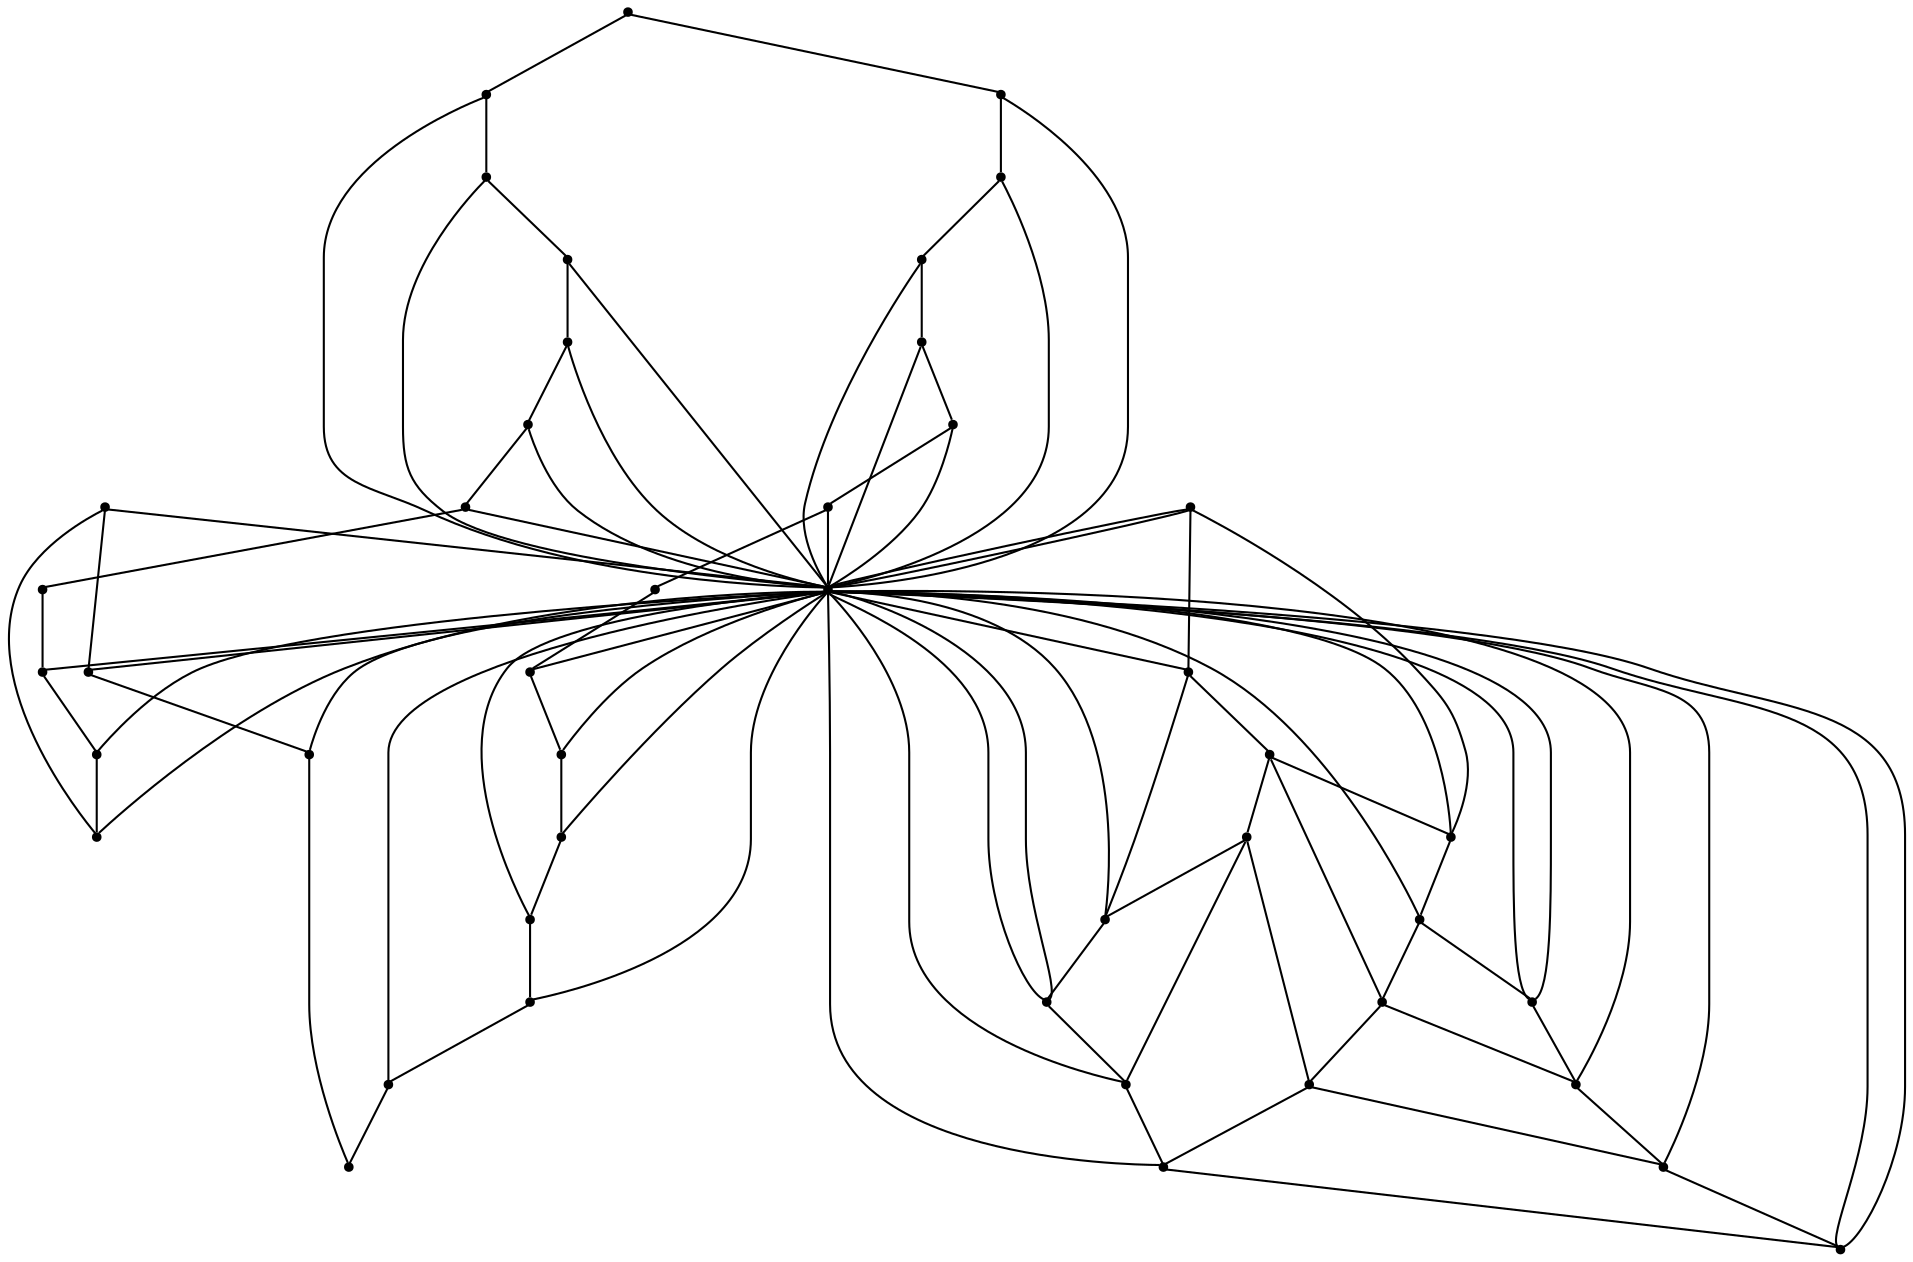 graph {
  node [shape=point,comment="{\"directed\":false,\"doi\":\"10.1007/978-3-642-25878-7_12\",\"figure\":\"2 (2)\"}"]

  v0 [pos="1120.6540889176986,1493.604607366409"]
  v1 [pos="1120.6540889176986,1360.2500624836337"]
  v2 [pos="987.210675516841,1493.604607366409"]
  v3 [pos="987.210675516841,1426.9273349250216"]
  v4 [pos="987.210675516841,1360.2500624836339"]
  v5 [pos="987.210675516841,1560.281879807797"]
  v6 [pos="787.0454599693418,1360.2500624836339"]
  v7 [pos="720.3237214535087,1293.572790042246"]
  v8 [pos="1120.6540889176986,1426.9273349250213"]
  v9 [pos="1120.6540889176986,1626.9591522491844"]
  v10 [pos="1120.6540889176986,1693.636424690572"]
  v11 [pos="1120.6540889176986,1560.2818798077967"]
  v12 [pos="1120.6540889176986,1293.572790042246"]
  v13 [pos="1120.6540889176986,1226.8955176008583"]
  v14 [pos="1053.932414032674,1693.636424690572"]
  v15 [pos="1053.932414032674,1226.8955176008583"]
  v16 [pos="987.2106755168411,1226.8955176008583"]
  v17 [pos="987.210675516841,1693.636424690572"]
  v18 [pos="920.4889370010078,1560.2818798077967"]
  v19 [pos="920.4889370010078,1426.9273349250213"]
  v20 [pos="920.4889370010079,1360.2500624836339"]
  v21 [pos="920.4889370010078,1493.6046073664093"]
  v22 [pos="920.4889370010079,1226.8955176008585"]
  v23 [pos="920.4889370010079,1693.636424690572"]
  v24 [pos="853.767198485175,1693.6364246905723"]
  v25 [pos="853.767198485175,1360.2500624836339"]
  v26 [pos="853.767198485175,1426.9273349250216"]
  v27 [pos="853.767198485175,1493.604607366409"]
  v28 [pos="787.0454599693418,1426.9273349250213"]
  v29 [pos="853.767198485175,1560.281879807797"]
  v30 [pos="853.767198485175,1226.8955176008583"]
  v31 [pos="787.0454599693418,1693.636424690572"]
  v32 [pos="787.0454599693418,1493.604607366409"]
  v33 [pos="787.0454599693418,1560.2818798077967"]
  v34 [pos="787.0454599693418,1226.8955176008583"]
  v35 [pos="720.3237214535087,1226.8955176008583"]
  v36 [pos="720.3237214535088,1693.636424690572"]
  v37 [pos="653.6019829376756,1626.9591522491846"]
  v38 [pos="653.6019829376756,1693.636424690572"]
  v39 [pos="653.6019829376756,1560.281879807797"]
  v40 [pos="653.6019829376756,1493.604607366409"]
  v41 [pos="653.6019829376756,1426.9273349250213"]
  v42 [pos="653.6019829376758,1360.2500624836339"]
  v43 [pos="653.6019829376756,1293.5727900422462"]
  v44 [pos="653.6019829376758,1226.8955176008585"]

  v0 -- v7 [id="-1",pos="1120.6540889176986,1493.604607366409 1117.844578945407,1491.4366869761116 1117.603174595002,1490.0775892034803 1116.9594296605887,1486.4533284764636 1114.8993186088494,1474.8555669732061 1110.7834234003399,1451.6602983202997 1106.851039443165,1431.0819467721649 1102.9186554859903,1410.5079192353808 1099.1780547852384,1392.5467391456264 1090.5667702271091,1375.3356478484045 1081.9554856689801,1358.1287533857287 1068.4777168868266,1341.6635540464931 1050.1334002498397,1328.944856188983 1031.789083612853,1316.2261583314728 1008.5782827518414,1307.2455682865955 975.2590916734063,1301.6364353271774 941.9399005949712,1296.0229783564087 898.512446560729,1293.7809784710992 853.9589817415975,1292.8433038920311 809.4097165558185,1291.9098261475094 763.7345042159583,1292.2806737092296 740.894798229352,1292.4682594957649 720.3237214535087,1293.572790042246 720.3237214535087,1293.572790042246 720.3237214535087,1293.572790042246"]
  v39 -- v7 [id="-2",pos="653.6019829376756,1560.281879807797 720.3237214535087,1293.572790042246 720.3237214535087,1293.572790042246 720.3237214535087,1293.572790042246"]
  v31 -- v24 [id="-3",pos="787.0454599693418,1693.636424690572 853.767198485175,1693.6364246905723 853.767198485175,1693.6364246905723 853.767198485175,1693.6364246905723"]
  v24 -- v23 [id="-4",pos="853.767198485175,1693.6364246905723 920.4889370010079,1693.636424690572 920.4889370010079,1693.636424690572 920.4889370010079,1693.636424690572"]
  v23 -- v17 [id="-5",pos="920.4889370010079,1693.636424690572 987.210675516841,1693.636424690572 987.210675516841,1693.636424690572 987.210675516841,1693.636424690572"]
  v17 -- v14 [id="-6",pos="987.210675516841,1693.636424690572 1053.932414032674,1693.636424690572 1053.932414032674,1693.636424690572 1053.932414032674,1693.636424690572"]
  v14 -- v10 [id="-7",pos="1053.932414032674,1693.636424690572 1120.6540889176986,1693.636424690572 1120.6540889176986,1693.636424690572 1120.6540889176986,1693.636424690572"]
  v44 -- v35 [id="-8",pos="653.6019829376758,1226.8955176008585 720.3237214535087,1226.8955176008583 720.3237214535087,1226.8955176008583 720.3237214535087,1226.8955176008583"]
  v35 -- v34 [id="-9",pos="720.3237214535087,1226.8955176008583 787.0454599693418,1226.8955176008583 787.0454599693418,1226.8955176008583 787.0454599693418,1226.8955176008583"]
  v34 -- v30 [id="-10",pos="787.0454599693418,1226.8955176008583 853.767198485175,1226.8955176008583 853.767198485175,1226.8955176008583 853.767198485175,1226.8955176008583"]
  v30 -- v22 [id="-11",pos="853.767198485175,1226.8955176008583 920.4889370010079,1226.8955176008585 920.4889370010079,1226.8955176008585 920.4889370010079,1226.8955176008585"]
  v22 -- v16 [id="-12",pos="920.4889370010079,1226.8955176008585 987.2106755168411,1226.8955176008583 987.2106755168411,1226.8955176008583 987.2106755168411,1226.8955176008583"]
  v16 -- v15 [id="-13",pos="987.2106755168411,1226.8955176008583 1053.932414032674,1226.8955176008583 1053.932414032674,1226.8955176008583 1053.932414032674,1226.8955176008583"]
  v15 -- v13 [id="-14",pos="1053.932414032674,1226.8955176008583 1120.6540889176986,1226.8955176008583 1120.6540889176986,1226.8955176008583 1120.6540889176986,1226.8955176008583"]
  v44 -- v43 [id="-15",pos="653.6019829376758,1226.8955176008585 653.6019829376756,1293.5727900422462 653.6019829376756,1293.5727900422462 653.6019829376756,1293.5727900422462"]
  v43 -- v42 [id="-16",pos="653.6019829376756,1293.5727900422462 653.6019829376758,1360.2500624836339 653.6019829376758,1360.2500624836339 653.6019829376758,1360.2500624836339"]
  v42 -- v41 [id="-17",pos="653.6019829376758,1360.2500624836339 653.6019829376756,1426.9273349250213 653.6019829376756,1426.9273349250213 653.6019829376756,1426.9273349250213"]
  v41 -- v40 [id="-18",pos="653.6019829376756,1426.9273349250213 653.6019829376756,1493.604607366409 653.6019829376756,1493.604607366409 653.6019829376756,1493.604607366409"]
  v40 -- v39 [id="-19",pos="653.6019829376756,1493.604607366409 653.6019829376756,1560.281879807797 653.6019829376756,1560.281879807797 653.6019829376756,1560.281879807797"]
  v39 -- v37 [id="-20",pos="653.6019829376756,1560.281879807797 653.6019829376756,1626.9591522491846 653.6019829376756,1626.9591522491846 653.6019829376756,1626.9591522491846"]
  v37 -- v38 [id="-21",pos="653.6019829376756,1626.9591522491846 653.6019829376756,1693.636424690572 653.6019829376756,1693.636424690572 653.6019829376756,1693.636424690572"]
  v7 -- v31 [id="-22",pos="720.3237214535087,1293.572790042246 714.1310439214673,1342.976145845023 714.1310439214673,1342.976145845023 714.1310439214673,1342.976145845023 709.0769124435639,1388.8043073216427 698.9685222261402,1480.4688967671705 695.0361382689654,1535.090062502132 691.1078903143346,1589.7112282370938 693.3514489866003,1607.297363930582 709.8233654565349,1627.4964742479042 726.2994815598219,1647.6996542229683 756.9956198248814,1670.5240753141545 772.3457887740873,1681.9342510308768 787.6959577232932,1693.344426747599 772.3457887740873,1681.9342510308768 772.3457887740873,1681.9342510308768 787.0454599693418,1693.636424690572 787.0454599693418,1693.636424690572 787.0454599693418,1693.636424690572"]
  v7 -- v36 [id="-23",pos="720.3237214535087,1293.572790042246 715.4404386960748,1330.2575751643171 715.4404386960748,1330.2575751643171 715.4404386960748,1330.2575751643171 709.4480073179691,1365.6131083264781 697.4714801976539,1436.320232169863 689.0478428934036,1488.5119394097842 680.6242055891533,1540.7035194729008 675.7577213651286,1574.3714164402659 681.5625054893557,1605.4721224333919 687.3672896135826,1636.5729556033223 703.8475417194135,1665.1065977990136 712.0835317697849,1679.3713840679884 720.3237214535088,1693.636424690572 720.3237214535088,1693.636424690572 720.3237214535088,1693.636424690572"]
  v7 -- v4 [id="-24",pos="720.3237214535087,1293.572790042246 987.210675516841,1360.2500624836339 987.210675516841,1360.2500624836339 987.210675516841,1360.2500624836339"]
  v7 -- v3 [id="-25",pos="720.3237214535087,1293.572790042246 762.8464090235587,1297.4357854768298 762.8464090235587,1297.4357854768298 762.8464090235587,1297.4357854768298 805.1479795345282,1301.7365234722645 889.7594561923632,1310.3420691208755 939.9259218792989,1318.1975259769538 990.0923239354263,1326.057052490774 1005.8135877590374,1333.1622933775154 1015.5466198378952,1346.8186658140935 1025.2838515501053,1360.4750382506716 1029.0244522508572,1380.6782182257357 1023.4114513830531,1395.2680684068355 1017.7943145127049,1409.8619882456771 1002.8195037020649,1418.8385086328126 995.3299030338562,1423.3309020725242 987.210675516841,1426.9273349250216 987.210675516841,1426.9273349250216 987.210675516841,1426.9273349250216"]
  v7 -- v14 [id="-26",pos="720.3237214535087,1293.572790042246 720.6823446894738,1337.1794270990695 720.6823446894738,1337.1794270990695 720.6823446894738,1337.1794270990695 722.17938671796,1379.4528697150454 725.1735344057408,1464.0080214392854 727.6046767010771,1509.6485971293698 730.040082260574,1555.2932424771961 731.9124824276261,1562.0277629790219 734.7189192307198,1569.883092658296 737.5295556671659,1577.7427463489205 741.2701563679179,1586.7191395592515 745.7655457175374,1594.5786660730719 750.2567354338046,1602.4341229291501 755.4985777963951,1609.1685162541714 764.297509608403,1614.7819732249402 773.0964414204108,1620.3911061843585 785.4482630484835,1624.88349962407 807.7250272734534,1629.9343264120373 830.0017278676149,1634.9851532000043 862.194971791969,1640.594413336227 905.0636836979271,1651.6336143144247 947.9282596013412,1662.6687456348807 1001.464103853007,1679.1296209627656 1028.2319941634357,1687.3601222151103 1054.9999481046727,1695.5906234674549 1028.2319941634357,1687.3601222151103 1028.2319941634357,1687.3601222151103 1053.932414032674,1693.636424690572 1053.932414032674,1693.636424690572 1053.932414032674,1693.636424690572"]
  v7 -- v9 [id="-27",pos="720.3237214535087,1293.572790042246 731.5370606582518,1293.401864417091 731.5370606582518,1293.401864417091 731.5370606582518,1293.401864417091 745.0148930712139,1293.031016855371 771.9704942663298,1292.280800886034 792.3747946934391,1292.093342276303 812.7791587513568,1291.9099533243138 826.6280860387242,1292.280800886034 841.7906077340513,1292.8434310688356 856.9531294293785,1293.4059340748329 873.429181901857,1294.1519532096236 887.841114581669,1294.9020420021561 902.257183264025,1295.6480611369468 914.6090048920977,1296.3981499294794 926.9650897843311,1297.5190862837321 939.3169114124038,1298.640149814789 951.6729326738289,1300.1404545766586 963.2783649197388,1302.007410065702 974.8837971656487,1303.8784352124871 985.7385767652352,1306.124631932343 997.3440090111451,1309.675281135245 1008.953577259599,1313.2299999958889 1021.3053988876717,1318.0974378318667 1031.0426305998817,1322.3981758273014 1040.7756626787395,1326.7029834804778 1047.88570557503,1330.4410912931107 1054.624589966107,1335.866962477344 1061.3634743571836,1341.2928336615776 1067.731200243047,1348.398074548319 1074.4700846341239,1358.4997281242534 1081.2090962868174,1368.601254523383 1088.3190755522994,1381.6991936117058 1092.0638758864038,1396.1014580062701 1095.8085489588914,1410.5079192353808 1096.1797710949133,1426.2188329475375 1096.3673547179837,1453.1564062476232 1096.555065602671,1480.0939795477086 1096.555065602671,1518.2542699547853 1100.6751604445328,1549.1217336885852 1104.7910556530426,1579.9848734110346 1113.0311180751496,1603.5553136370117 1117.1470132836591,1615.34053375 1121.267108125521,1627.1257538629886 1117.1470132836591,1615.34053375 1117.1470132836591,1615.34053375 1120.6540889176986,1626.9591522491844 1120.6540889176986,1626.9591522491844 1120.6540889176986,1626.9591522491844"]
  v6 -- v7 [id="-28",pos="787.0454599693418,1360.2500624836339 720.3237214535087,1293.572790042246 720.3237214535087,1293.572790042246 720.3237214535087,1293.572790042246"]
  v30 -- v7 [id="-29",pos="853.767198485175,1226.8955176008583 720.3237214535087,1293.572790042246 720.3237214535087,1293.572790042246 720.3237214535087,1293.572790042246"]
  v27 -- v29 [id="-30",pos="853.767198485175,1493.604607366409 853.767198485175,1560.281879807797 853.767198485175,1560.281879807797 853.767198485175,1560.281879807797"]
  v27 -- v21 [id="-31",pos="853.767198485175,1493.604607366409 920.4889370010078,1493.6046073664093 920.4889370010078,1493.6046073664093 920.4889370010078,1493.6046073664093"]
  v26 -- v28 [id="-32",pos="853.767198485175,1426.9273349250216 787.0454599693418,1426.9273349250213 787.0454599693418,1426.9273349250213 787.0454599693418,1426.9273349250213"]
  v26 -- v19 [id="-33",pos="853.767198485175,1426.9273349250216 920.4889370010078,1426.9273349250213 920.4889370010078,1426.9273349250213 920.4889370010078,1426.9273349250213"]
  v26 -- v27 [id="-34",pos="853.767198485175,1426.9273349250216 853.767198485175,1493.604607366409 853.767198485175,1493.604607366409 853.767198485175,1493.604607366409"]
  v25 -- v26 [id="-35",pos="853.767198485175,1360.2500624836339 853.767198485175,1426.9273349250216 853.767198485175,1426.9273349250216 853.767198485175,1426.9273349250216"]
  v24 -- v7 [id="-36",pos="853.767198485175,1693.6364246905723 839.9182075669992,1688.297796794178 839.9182075669992,1688.297796794178 839.9182075669992,1688.297796794178 825.881633025753,1682.1217096406078 797.8042843099086,1669.7781833561683 773.0963777896025,1654.809091944256 748.3885349001047,1639.84419736689 727.0458709419847,1622.262258507948 716.5663858501558,1587.469228351784 706.0827647557829,1552.672001361074 706.4539232609965,1500.6720767422346 709.0769124435639,1449.4139744236395 711.6957019927788,1398.1599417627863 716.5622498476118,1347.6519282367237 718.993392142948,1322.3979214736926 720.3237214535087,1293.572790042246 720.3237214535087,1293.572790042246 720.3237214535087,1293.572790042246"]
  v23 -- v7 [id="-37",pos="920.4889370010079,1693.636424690572 898.3247993068503,1689.0436887521644 898.3247993068503,1689.0436887521644 898.3247993068503,1689.0436887521644 876.4233932204463,1681.3716208480753 832.6205810476383,1666.035878708989 803.2296379238339,1653.3129840169327 773.842894433382,1640.5942861594226 758.8680199919336,1630.4926325834883 746.5119987305086,1614.4068016518695 734.1601134716275,1598.3167738857048 724.4229453902258,1576.2465112447928 719.1811030276351,1555.2932424771961 713.9434602983969,1534.3440433673413 713.1928076520734,1514.5117109539972 714.5064020600332,1471.863223941755 715.8157968346407,1429.210667271771 719.1853026609875,1363.7419560028886 720.8699919433525,1331.0034671223034 720.3237214535087,1293.572790042246 720.3237214535087,1293.572790042246 720.3237214535087,1293.572790042246"]
  v19 -- v20 [id="-38",pos="920.4889370010078,1426.9273349250213 920.4889370010079,1360.2500624836339 920.4889370010079,1360.2500624836339 920.4889370010079,1360.2500624836339"]
  v3 -- v2 [id="-39",pos="987.210675516841,1426.9273349250216 987.210675516841,1493.604607366409 987.210675516841,1493.604607366409 987.210675516841,1493.604607366409"]
  v2 -- v5 [id="-40",pos="987.210675516841,1493.604607366409 987.210675516841,1560.281879807797 987.210675516841,1560.281879807797 987.210675516841,1560.281879807797"]
  v5 -- v7 [id="-41",pos="987.210675516841,1560.281879807797 999.825356014284,1555.3934577990876 999.825356014284,1555.3934577990876 999.825356014284,1555.3934577990876 1011.8060827679515,1549.405083608857 1035.763336641934,1537.4364745438793 1055.980053445973,1514.0536201044376 1076.1967702500122,1490.6706384881916 1092.6728227224905,1455.8776083320279 1093.7946338740278,1423.143316285989 1094.916317763948,1390.4047002285993 1080.6921595996316,1359.7290191158809 1056.7306424614883,1338.9632089580152 1032.7691889541532,1318.1973988001494 999.0789030013128,1307.3498532662288 963.3243699941892,1301.9239820819953 927.5740366204179,1296.498110897762 889.7595198231717,1296.498110897762 848.9549913406885,1295.7480221052294 808.1463268556614,1295.0020029704388 764.343451052045,1293.5060222199197 742.4421085964494,1292.7558062505827 720.3237214535087,1293.572790042246 720.3237214535087,1293.572790042246 720.3237214535087,1293.572790042246"]
  v13 -- v12 [id="-43",pos="1120.6540889176986,1226.8955176008583 1120.6540889176986,1293.572790042246 1120.6540889176986,1293.572790042246 1120.6540889176986,1293.572790042246"]
  v12 -- v1 [id="-44",pos="1120.6540889176986,1293.572790042246 1120.6540889176986,1360.2500624836337 1120.6540889176986,1360.2500624836337 1120.6540889176986,1360.2500624836337"]
  v1 -- v8 [id="-45",pos="1120.6540889176986,1360.2500624836337 1120.6540889176986,1426.9273349250213 1120.6540889176986,1426.9273349250213 1120.6540889176986,1426.9273349250213"]
  v8 -- v0 [id="-46",pos="1120.6540889176986,1426.9273349250213 1120.6540889176986,1493.604607366409 1120.6540889176986,1493.604607366409 1120.6540889176986,1493.604607366409"]
  v0 -- v11 [id="-47",pos="1120.6540889176986,1493.604607366409 1120.6540889176986,1560.2818798077967 1120.6540889176986,1560.2818798077967 1120.6540889176986,1560.2818798077967"]
  v11 -- v9 [id="-48",pos="1120.6540889176986,1560.2818798077967 1120.6540889176986,1626.9591522491844 1120.6540889176986,1626.9591522491844 1120.6540889176986,1626.9591522491844"]
  v9 -- v10 [id="-49",pos="1120.6540889176986,1626.9591522491844 1120.6540889176986,1693.636424690572 1120.6540889176986,1693.636424690572 1120.6540889176986,1693.636424690572"]
  v29 -- v7 [id="-50",pos="853.767198485175,1560.281879807797 838.6589538693861,1568.1122828334023 838.6589538693861,1568.1122828334023 838.6589538693861,1568.1122828334023 824.2428851870301,1571.4794159075107 795.4190834582143,1578.213809232532 776.8871195673488,1579.3348727635891 758.3551556764833,1580.460005952388 750.1191656261118,1575.9676125126762 742.4419813348327,1527.7057957064696 734.7689966769059,1479.443978900263 727.6548177780714,1387.412611550757 724.0977283286543,1341.3927946298602 720.3237214535087,1293.572790042246 720.3237214535087,1293.572790042246 720.3237214535087,1293.572790042246"]
  v8 -- v7 [id="-51",pos="1120.6540889176986,1426.9273349250213 1116.5882075245668,1412.7499191206905 1116.5882075245668,1412.7499191206905 1116.5882075245668,1412.7499191206905 1111.905234551877,1398.1600689395907 1102.5474333499683,1368.9762989196493 1085.324991495327,1346.906163455542 1068.102422379069,1324.8318311568883 1043.019157720197,1309.8669365795222 1016.2512674097682,1300.8863465346449 989.4833134685312,1291.9098261475094 961.0306702449291,1288.913540635121 935.1968802013503,1287.7926042808685 909.3672261603155,1286.6715407498114 886.1563616684956,1287.4175598846023 850.9648340538167,1288.3551072868656 815.7733064391377,1289.2887122081918 768.600988439983,1290.4138453969906 745.0148930712139,1290.972278745246 720.3237214535087,1293.572790042246 720.3237214535087,1293.572790042246 720.3237214535087,1293.572790042246"]
  v7 -- v4 [id="-52",pos="720.3237214535087,1293.572790042246 742.0666868270752,1298.369390398156 742.0666868270752,1298.369390398156 742.0666868270752,1298.369390398156 764.7187455598025,1301.3614790759982 810.0185997610969,1307.3499804430332 854.7555122007548,1318.0099401904185 899.4924882712211,1328.67409677235 943.6705949517866,1344.0141629227867 965.755448658717,1351.6820339923297 987.210675516841,1360.2500624836339 987.210675516841,1360.2500624836339 987.210675516841,1360.2500624836339"]
  v7 -- v25 [id="-58",pos="720.3237214535087,1293.572790042246 853.767198485175,1360.2500624836339 853.767198485175,1360.2500624836339 853.767198485175,1360.2500624836339"]
  v33 -- v7 [id="-62",pos="787.0454599693418,1560.2818798077967 720.3237214535087,1293.572790042246 720.3237214535087,1293.572790042246 720.3237214535087,1293.572790042246"]
  v37 -- v7 [id="-70",pos="653.6019829376756,1626.9591522491846 720.3237214535087,1293.572790042246 720.3237214535087,1293.572790042246 720.3237214535087,1293.572790042246"]
  v1 -- v7 [id="-72",pos="1120.6540889176986,1360.2500624836337 1117.151772669279,1357.7129219972853 1116.5375017241481,1356.551117178215 1114.8994458704663,1353.452970994028 1109.6575398770672,1343.538903204629 1099.1780547852384,1323.706570791285 1077.6520068374002,1310.050198354707 1056.1216956254013,1296.398022752675 1023.5531571932897,1288.913540635121 988.173982324732,1284.8003884262218 952.7947438253659,1280.6830393827763 914.6090685229061,1279.93714742479 869.3092143216119,1281.8041029138335 824.0092964895092,1283.675255237423 771.5993993919245,1288.1675215003304 745.3902512097799,1290.4096485624443 720.3237214535087,1293.572790042246 720.3237214535087,1293.572790042246 720.3237214535087,1293.572790042246"]
  v7 -- v12 [id="-73",pos="720.3237214535087,1293.572790042246 740.336056101068,1290.7846929587106 740.336056101068,1290.7846929587106 740.336056101068,1290.7846929587106 759.2433144996911,1287.7924771040641 797.0537589252018,1281.8041029138335 836.3653177509343,1275.4447539850783 875.6769402074751,1269.0854050563232 916.4814686899583,1262.351011731302 964.0290175660623,1265.343100409144 1011.5724304396223,1268.3351890869862 1065.8589273376115,1281.0580837790426 1092.9979761532538,1287.4174327077978 1120.6540889176986,1293.572790042246 1120.6540889176986,1293.572790042246 1120.6540889176986,1293.572790042246"]
  v17 -- v7 [id="-75",pos="987.210675516841,1693.636424690572 957.2901331749854,1686.2390586840531 957.2901331749854,1686.2390586840531 957.2901331749854,1686.2390586840531 929.2086484565968,1678.0085574317086 873.0539510249079,1661.5434852692774 836.548829002269,1650.1333095525551 800.0478429821743,1638.7231338358329 783.204768007026,1632.3639120838823 771.4116885072374,1626.7504551131135 759.6186726382571,1621.141194976891 752.8797246163718,1616.273757140913 746.8872932382661,1607.4849497171174 740.8990614935127,1598.691818281971 735.657219130922,1585.9689235899145 731.5371242890602,1573.6253973054752 727.4212290805506,1561.277547009685 724.4229453902258,1549.3089379447074 722.7381924770524,1503.851751206612 721.0535031946873,1458.3945644685166 720.6823446894738,1379.452742538241 720.494697435595,1339.9798603326344 720.3237214535087,1293.572790042246 720.3237214535087,1293.572790042246 720.3237214535087,1293.572790042246"]
  v40 -- v7 [id="-77",pos="653.6019829376756,1493.604607366409 720.3237214535087,1293.572790042246 720.3237214535087,1293.572790042246 720.3237214535087,1293.572790042246"]
  v7 -- v5 [id="-78",pos="720.3237214535087,1293.572790042246 720.7282861331158,1309.9670247246092 720.7282861331158,1309.9670247246092 720.7282861331158,1309.9670247246092 719.7941222354575,1327.9241351566218 717.9217856992137,1363.8422985015845 717.9217856992137,1396.576717724428 717.9217856992137,1429.3110097704669 719.7941222354575,1458.8699513634788 721.2912278947522,1478.5105011557414 722.7883335540467,1498.1511781248082 723.9142170773194,1507.881856962218 727.2836592728579,1523.2175991013041 730.6531014683962,1538.5575380749365 736.2661023362004,1559.5109340193376 740.5737808011328,1573.913198413902 744.8773868943296,1588.3154628084662 747.8714709513021,1596.175116499091 752.9256660600139,1603.6554017820986 757.9798611687257,1611.140011076457 765.0899040650162,1618.2452519631984 782.6877040582234,1620.3039900733233 800.2814316796952,1622.362601006644 828.3629163980836,1619.3663154942556 857.749723519344,1613.9446411445683 887.14060301234,1608.5187699603348 917.8368049082078,1600.6633131042565 939.5505637407331,1591.495137272844 961.2643225732583,1582.331285452782 973.9956383424409,1571.8545874805814 980.3592282257601,1566.6161749060789 982.3478500642974,1564.9792107192982 983.0935832537489,1564.3653491492555 987.210675516841,1560.281879807797"]
  v21 -- v2 [id="-79",pos="920.4889370010078,1493.6046073664093 987.210675516841,1493.604607366409 987.210675516841,1493.604607366409 987.210675516841,1493.604607366409"]
  v19 -- v21 [id="-82",pos="920.4889370010078,1426.9273349250213 920.4889370010078,1493.6046073664093 920.4889370010078,1493.6046073664093 920.4889370010078,1493.6046073664093"]
  v7 -- v20 [id="-83",pos="720.3237214535087,1293.572790042246 920.4889370010079,1360.2500624836339 920.4889370010079,1360.2500624836339 920.4889370010079,1360.2500624836339"]
  v7 -- v18 [id="-84",pos="720.3237214535087,1293.572790042246 720.3529279945499,1309.591980328343 720.3529279945499,1309.591980328343 720.3529279945499,1309.591980328343 720.1652807406712,1323.8108557709181 719.7941222354575,1352.244536998327 720.3529279945499,1382.5493705493252 720.9159333869945,1412.8542041003236 722.4129754154808,1445.0259931403655 724.0977283286543,1469.7215665551412 725.7824176110192,1494.4130703121753 727.6548177780714,1511.619964774851 731.774848989125,1529.5769480300592 735.8907441976346,1547.5381281198136 742.2585337143062,1566.2411305098126 750.6821710185565,1580.460005952388 759.1057446919983,1594.6748117372215 769.5852297838272,1604.4054905746311 798.6008783998741,1600.2881415311858 827.6123273825685,1596.1749893222866 875.1598762586725,1578.213809232532 898.9294828787763,1569.237416022201 922.7032891322325,1560.2568259773238 898.9294828787763,1569.237416022201 898.9294828787763,1569.237416022201 920.4889370010078,1560.2818798077967 920.4889370010078,1560.2818798077967 920.4889370010078,1560.2818798077967"]
  v29 -- v18 [id="-85",pos="853.767198485175,1560.281879807797 920.4889370010078,1560.2818798077967 920.4889370010078,1560.2818798077967 920.4889370010078,1560.2818798077967"]
  v22 -- v7 [id="-86",pos="920.4889370010079,1226.8955176008585 720.3237214535087,1293.572790042246 720.3237214535087,1293.572790042246 720.3237214535087,1293.572790042246"]
  v18 -- v5 [id="-87",pos="920.4889370010078,1560.2818798077967 987.210675516841,1560.281879807797 987.210675516841,1560.281879807797 987.210675516841,1560.281879807797"]
  v35 -- v7 [id="-88",pos="720.3237214535087,1226.8955176008583 720.3237214535087,1293.572790042246 720.3237214535087,1293.572790042246 720.3237214535087,1293.572790042246"]
  v32 -- v33 [id="-89",pos="787.0454599693418,1493.604607366409 787.0454599693418,1560.2818798077967 787.0454599693418,1560.2818798077967 787.0454599693418,1560.2818798077967"]
  v6 -- v7 [id="-91",pos="787.0454599693418,1360.2500624836339 781.5660201683031,1351.1234734672698 777.4459253264412,1341.767711849322 770.7112405687167,1333.3497519872465 763.9723561776398,1324.9317921251707 754.6104189731873,1317.4513796653587 745.628039540653,1310.9003752923263 736.6414604747664,1304.353440577036 728.0301759166374,1298.7443076176178 720.3237214535087,1293.572790042246"]
  v32 -- v7 [id="-92",pos="787.0454599693418,1493.604607366409 720.3237214535087,1293.572790042246 720.3237214535087,1293.572790042246 720.3237214535087,1293.572790042246"]
  v7 -- v11 [id="-94",pos="720.3237214535087,1293.572790042246 752.5002304752619,1293.0308896785666 752.5002304752619,1293.0308896785666 752.5002304752619,1293.0308896785666 783.5759265122397,1293.4059340748329 845.7230553220345,1294.1519532096236 882.411688596008,1294.9020420021561 919.1003218699816,1295.6479339601424 930.334595610678,1296.3981499294794 939.8799168048486,1297.331627674001 949.4253016298275,1298.2651054185228 957.2901331749854,1299.3902386073216 965.8972180997621,1300.8863465346449 974.5085026578912,1302.382327285164 983.8703762315353,1304.2534796087534 989.6710243532183,1305.7495875360767 995.4758084774452,1307.2456954634001 997.719367149711,1308.3708286521987 1002.3982041198569,1309.8669365795222 1007.0812407233551,1311.362917330041 1014.1912836196456,1313.2299999958889 1022.8025681777747,1316.7845916797282 1031.4137891050952,1320.3394377171765 1041.522179322519,1325.5777231148745 1049.1951639804458,1330.6285499028418 1056.8723482717248,1335.6793766908088 1062.1141906343155,1340.5426176922406 1066.6053803505827,1345.2184000839413 1071.1007060693937,1349.8940552988379 1074.8413067701458,1354.3864487385497 1078.0231017118053,1358.4996009474487 1081.204896653465,1362.6169499908942 1083.8278858360325,1366.3592546380735 1087.009680777692,1373.839539921081 1090.1914757193517,1381.3241492154395 1093.936276053456,1392.5467391456264 1099.5533492929958,1424.3475534471436 1105.1663501608,1456.1484949254652 1112.655823567392,1508.5276607751173 1116.396424268144,1534.7151452826702 1120.1412246022485,1560.9068266247693 1116.396424268144,1534.7151452826702 1116.396424268144,1534.7151452826702 1120.6540889176986,1560.2818798077967 1120.6540889176986,1560.2818798077967 1120.6540889176986,1560.2818798077967"]
  v7 -- v2 [id="-95",pos="720.3237214535087,1293.572790042246 767.5252459937046,1297.0607410805635 767.5252459937046,1297.0607410805635 767.5252459937046,1297.0607410805635 814.5098531081724,1299.8694408064166 908.4790673371076,1305.4787009426393 964.8214120226755,1314.2718323777856 1021.1679563415956,1323.0648366361274 1039.8834314837961,1335.033445701105 1051.4888000988976,1356.545147816957 1063.0941687139991,1378.0569771096136 1067.5895580636186,1409.1118994531446 1060.2877319109054,1432.6781428445752 1052.9859057581923,1456.2485830705523 1033.8951361082343,1472.3386108367172 1019.6667146797571,1481.5025898335834 1005.4424928846322,1490.6706384881916 996.0805556801797,1492.9127655503057 987.210675516841,1493.604607366409"]
  v7 -- v33 [id="-97",pos="720.3237214535087,1293.572790042246 723.3512116848747,1318.9476147694863 723.3512116848747,1318.9476147694863 723.3512116848747,1318.9476147694863 727.2794596395055,1342.5180549954634 735.1442911846634,1389.6547386128711 746.186781668937,1433.8034032101784 757.2292085224022,1477.9478709729397 771.4576299508794,1519.104446892405 778.5676728471699,1539.6786016059934 785.6818517460043,1560.2568259773238 778.5676728471699,1539.6786016059934 778.5676728471699,1539.6786016059934 787.0454599693418,1560.2818798077967 787.0454599693418,1560.2818798077967 787.0454599693418,1560.2818798077967"]
  v16 -- v7 [id="-98",pos="987.2106755168411,1226.8955176008583 720.3237214535087,1293.572790042246 720.3237214535087,1293.572790042246 720.3237214535087,1293.572790042246"]
  v6 -- v25 [id="-100",pos="787.0454599693418,1360.2500624836339 853.767198485175,1360.2500624836339 853.767198485175,1360.2500624836339 853.767198485175,1360.2500624836339"]
  v32 -- v27 [id="-101",pos="787.0454599693418,1493.604607366409 853.767198485175,1493.604607366409 853.767198485175,1493.604607366409 853.767198485175,1493.604607366409"]
  v42 -- v7 [id="-102",pos="653.6019829376758,1360.2500624836339 720.3237214535087,1293.572790042246 720.3237214535087,1293.572790042246 720.3237214535087,1293.572790042246"]
  v36 -- v31 [id="-103",pos="720.3237214535088,1693.636424690572 787.0454599693418,1693.636424690572 787.0454599693418,1693.636424690572 787.0454599693418,1693.636424690572"]
  v25 -- v20 [id="-104",pos="853.767198485175,1360.2500624836339 920.4889370010079,1360.2500624836339 920.4889370010079,1360.2500624836339 920.4889370010079,1360.2500624836339"]
  v15 -- v7 [id="-105",pos="1053.932414032674,1226.8955176008583 720.3237214535087,1293.572790042246 720.3237214535087,1293.572790042246 720.3237214535087,1293.572790042246"]
  v19 -- v3 [id="-107",pos="920.4889370010078,1426.9273349250213 987.210675516841,1426.9273349250216 987.210675516841,1426.9273349250216 987.210675516841,1426.9273349250216"]
  v43 -- v7 [id="-108",pos="653.6019829376756,1293.5727900422462 720.3237214535087,1293.572790042246 720.3237214535087,1293.572790042246 720.3237214535087,1293.572790042246"]
  v20 -- v4 [id="-109",pos="920.4889370010079,1360.2500624836339 987.210675516841,1360.2500624836339 987.210675516841,1360.2500624836339 987.210675516841,1360.2500624836339"]
  v28 -- v7 [id="-112",pos="787.0454599693418,1426.9273349250213 720.3237214535087,1293.572790042246 720.3237214535087,1293.572790042246 720.3237214535087,1293.572790042246"]
  v38 -- v36 [id="-113",pos="653.6019829376756,1693.636424690572 720.3237214535088,1693.636424690572 720.3237214535088,1693.636424690572 720.3237214535088,1693.636424690572"]
  v41 -- v7 [id="-114",pos="653.6019829376756,1426.9273349250213 720.3237214535087,1293.572790042246 720.3237214535087,1293.572790042246 720.3237214535087,1293.572790042246"]
  v6 -- v28 [id="-115",pos="787.0454599693418,1360.2500624836339 787.0454599693418,1426.9273349250213 787.0454599693418,1426.9273349250213 787.0454599693418,1426.9273349250213"]
  v21 -- v18 [id="-117",pos="920.4889370010078,1493.6046073664093 920.4889370010078,1560.2818798077967 920.4889370010078,1560.2818798077967 920.4889370010078,1560.2818798077967"]
  v34 -- v7 [id="-118",pos="787.0454599693418,1226.8955176008583 720.3237214535087,1293.572790042246 720.3237214535087,1293.572790042246 720.3237214535087,1293.572790042246"]
  v28 -- v32 [id="-119",pos="787.0454599693418,1426.9273349250213 787.0454599693418,1493.604607366409 787.0454599693418,1493.604607366409 787.0454599693418,1493.604607366409"]
  v33 -- v29 [id="-120",pos="787.0454599693418,1560.2818798077967 853.767198485175,1560.281879807797 853.767198485175,1560.281879807797 853.767198485175,1560.281879807797"]
  v4 -- v3 [id="-121",pos="987.210675516841,1360.2500624836339 987.210675516841,1426.9273349250216 987.210675516841,1426.9273349250216 987.210675516841,1426.9273349250216"]
}